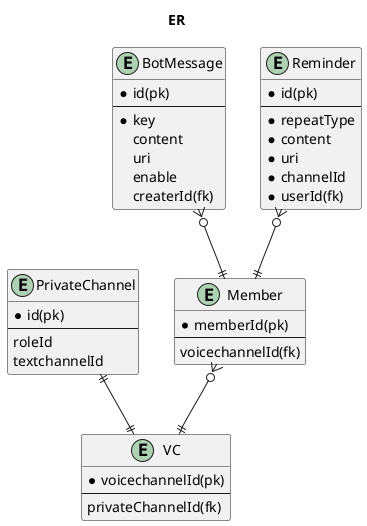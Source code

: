 @startuml erd
title ER
entity Member {
  * memberId(pk)
  --
  voicechannelId(fk)
}
entity VC {
  * voicechannelId(pk)
  --
  privateChannelId(fk)
}
entity PrivateChannel {
  * id(pk)
  --
  roleId
  textchannelId
}
entity BotMessage {
  * id(pk)
  --
  * key
  content
  uri
  enable
  createrId(fk)
}
entity Reminder {
  * id(pk)
  --
  * repeatType
  * content
  * uri
  * channelId
  * userId(fk)
}
PrivateChannel ||--|| VC
BotMessage }o--|| Member
Member }o--|| VC
Reminder }o--|| Member
@enduml